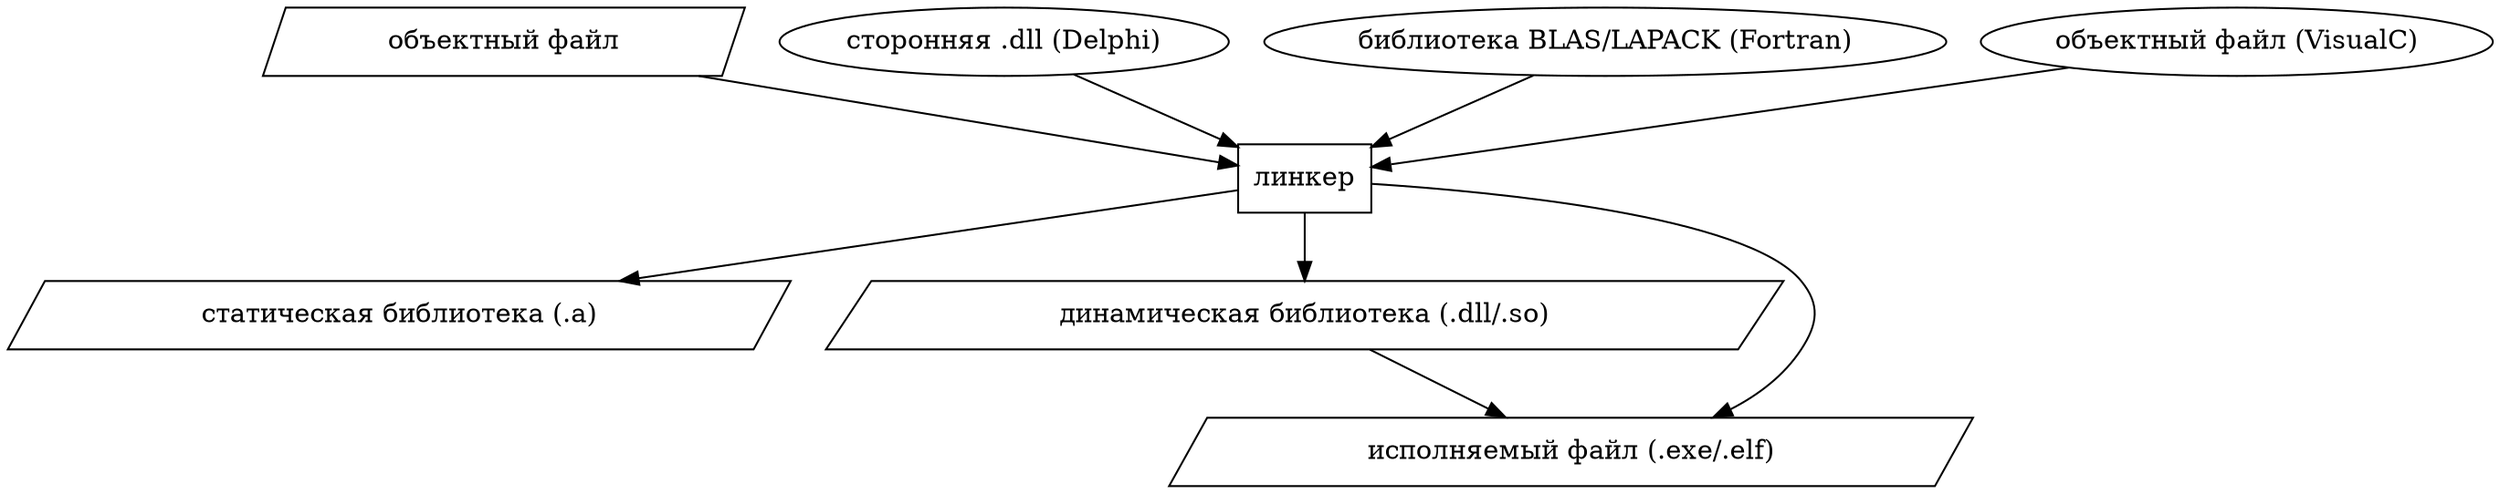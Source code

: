 digraph Linker {

"объектный файл" [shape=polygon,sides=4,skew=.1];
"статическая библиотека (.a)" [shape=polygon,sides=4,skew=.1];
"динамическая библиотека (.dll/.so)" [shape=polygon,sides=4,skew=.1];
"исполняемый файл (.exe/.elf)" [shape=polygon,sides=4,skew=.1];
"линкер" [shape=box];

 "объектный файл" -> "линкер";
 "сторонняя .dll (Delphi)" -> "линкер";
 "библиотека BLAS/LAPACK (Fortran)" -> "линкер"; 
 "объектный файл (VisualC)" -> "линкер";
 "линкер" -> "статическая библиотека (.a)";
 "линкер" -> "динамическая библиотека (.dll/.so)";
 "линкер" -> "исполняемый файл (.exe/.elf)";
 "динамическая библиотека (.dll/.so)" -> "исполняемый файл (.exe/.elf)" ;

}

